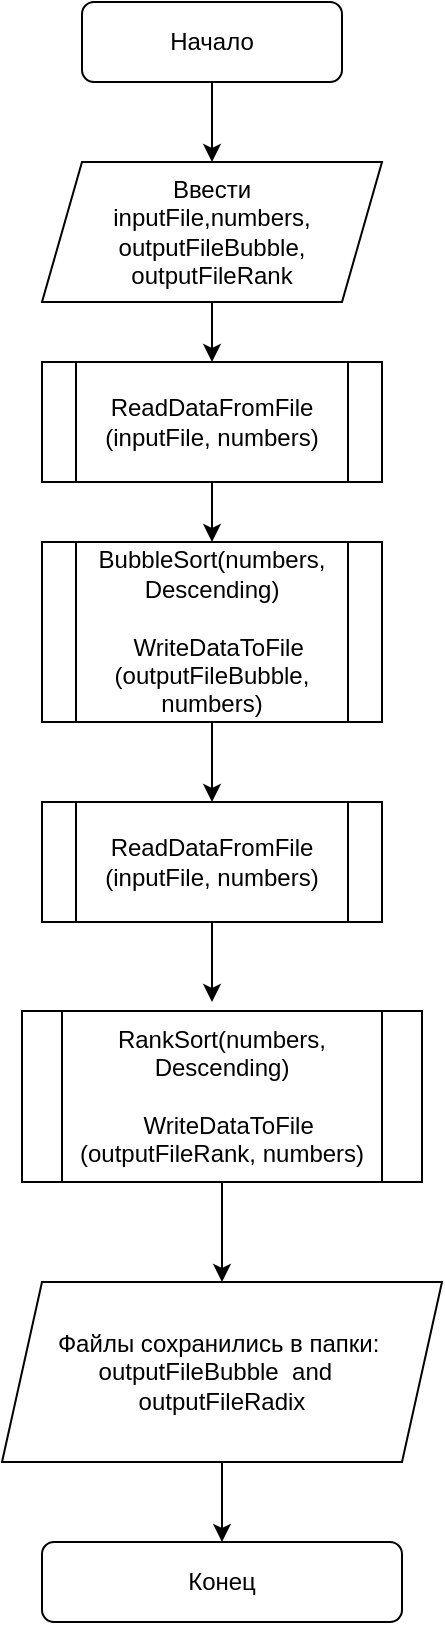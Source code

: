<mxfile version="25.0.3">
  <diagram id="Vb3qA8FEz6crejEJIcN5" name="Страница — 1">
    <mxGraphModel dx="1114" dy="566" grid="1" gridSize="10" guides="1" tooltips="1" connect="1" arrows="1" fold="1" page="1" pageScale="1" pageWidth="827" pageHeight="1169" math="0" shadow="0">
      <root>
        <mxCell id="0" />
        <mxCell id="1" parent="0" />
        <mxCell id="l_KSee1SXf0kxzWpBXSV-177" style="edgeStyle=orthogonalEdgeStyle;rounded=0;orthogonalLoop=1;jettySize=auto;html=1;" edge="1" parent="1" source="l_KSee1SXf0kxzWpBXSV-176" target="l_KSee1SXf0kxzWpBXSV-178">
          <mxGeometry relative="1" as="geometry">
            <mxPoint x="395" y="110" as="targetPoint" />
          </mxGeometry>
        </mxCell>
        <mxCell id="l_KSee1SXf0kxzWpBXSV-176" value="Начало" style="rounded=1;whiteSpace=wrap;html=1;" vertex="1" parent="1">
          <mxGeometry x="330" y="20" width="130" height="40" as="geometry" />
        </mxCell>
        <mxCell id="l_KSee1SXf0kxzWpBXSV-179" style="edgeStyle=orthogonalEdgeStyle;rounded=0;orthogonalLoop=1;jettySize=auto;html=1;" edge="1" parent="1" source="l_KSee1SXf0kxzWpBXSV-178">
          <mxGeometry relative="1" as="geometry">
            <mxPoint x="395" y="200" as="targetPoint" />
          </mxGeometry>
        </mxCell>
        <mxCell id="l_KSee1SXf0kxzWpBXSV-178" value="Ввести&lt;br&gt;inputFile,numbers,&lt;div&gt;outputFileBubble,&lt;div&gt;outputFileRank&lt;/div&gt;&lt;/div&gt;" style="shape=parallelogram;perimeter=parallelogramPerimeter;whiteSpace=wrap;html=1;fixedSize=1;" vertex="1" parent="1">
          <mxGeometry x="310" y="100" width="170" height="70" as="geometry" />
        </mxCell>
        <mxCell id="l_KSee1SXf0kxzWpBXSV-182" style="edgeStyle=orthogonalEdgeStyle;rounded=0;orthogonalLoop=1;jettySize=auto;html=1;" edge="1" parent="1" source="l_KSee1SXf0kxzWpBXSV-181" target="l_KSee1SXf0kxzWpBXSV-183">
          <mxGeometry relative="1" as="geometry">
            <mxPoint x="395" y="300" as="targetPoint" />
          </mxGeometry>
        </mxCell>
        <mxCell id="l_KSee1SXf0kxzWpBXSV-181" value="ReadDataFromFile&lt;div&gt;(inputFile, numbers)&lt;/div&gt;" style="shape=process;whiteSpace=wrap;html=1;backgroundOutline=1;" vertex="1" parent="1">
          <mxGeometry x="310" y="200" width="170" height="60" as="geometry" />
        </mxCell>
        <mxCell id="l_KSee1SXf0kxzWpBXSV-184" style="edgeStyle=orthogonalEdgeStyle;rounded=0;orthogonalLoop=1;jettySize=auto;html=1;" edge="1" parent="1" source="l_KSee1SXf0kxzWpBXSV-183">
          <mxGeometry relative="1" as="geometry">
            <mxPoint x="395" y="420" as="targetPoint" />
          </mxGeometry>
        </mxCell>
        <mxCell id="l_KSee1SXf0kxzWpBXSV-183" value="&lt;div&gt;BubbleSort(numbers, Descending)&lt;/div&gt;&lt;div&gt;&lt;br&gt;&lt;/div&gt;&lt;div&gt;&amp;nbsp; WriteDataToFile&lt;/div&gt;&lt;div&gt;(outputFileBubble, numbers)&lt;/div&gt;" style="shape=process;whiteSpace=wrap;html=1;backgroundOutline=1;" vertex="1" parent="1">
          <mxGeometry x="310" y="290" width="170" height="90" as="geometry" />
        </mxCell>
        <mxCell id="l_KSee1SXf0kxzWpBXSV-187" style="edgeStyle=orthogonalEdgeStyle;rounded=0;orthogonalLoop=1;jettySize=auto;html=1;" edge="1" parent="1" source="l_KSee1SXf0kxzWpBXSV-185">
          <mxGeometry relative="1" as="geometry">
            <mxPoint x="395" y="520" as="targetPoint" />
          </mxGeometry>
        </mxCell>
        <mxCell id="l_KSee1SXf0kxzWpBXSV-185" value="ReadDataFromFile&lt;div&gt;(inputFile, numbers)&lt;/div&gt;" style="shape=process;whiteSpace=wrap;html=1;backgroundOutline=1;" vertex="1" parent="1">
          <mxGeometry x="310" y="420" width="170" height="60" as="geometry" />
        </mxCell>
        <mxCell id="l_KSee1SXf0kxzWpBXSV-188" style="edgeStyle=orthogonalEdgeStyle;rounded=0;orthogonalLoop=1;jettySize=auto;html=1;" edge="1" parent="1" source="l_KSee1SXf0kxzWpBXSV-186" target="l_KSee1SXf0kxzWpBXSV-189">
          <mxGeometry relative="1" as="geometry">
            <mxPoint x="400" y="660" as="targetPoint" />
          </mxGeometry>
        </mxCell>
        <mxCell id="l_KSee1SXf0kxzWpBXSV-186" value="&lt;div&gt;RankSort(numbers, Descending)&lt;/div&gt;&lt;div&gt;&lt;br&gt;&lt;/div&gt;&lt;div&gt;&amp;nbsp; WriteDataToFile&lt;/div&gt;&lt;div&gt;(outputFileRank, numbers)&lt;/div&gt;" style="shape=process;whiteSpace=wrap;html=1;backgroundOutline=1;" vertex="1" parent="1">
          <mxGeometry x="300" y="524.5" width="200" height="85.5" as="geometry" />
        </mxCell>
        <mxCell id="l_KSee1SXf0kxzWpBXSV-190" style="edgeStyle=orthogonalEdgeStyle;rounded=0;orthogonalLoop=1;jettySize=auto;html=1;" edge="1" parent="1" source="l_KSee1SXf0kxzWpBXSV-189" target="l_KSee1SXf0kxzWpBXSV-191">
          <mxGeometry relative="1" as="geometry">
            <mxPoint x="400" y="790" as="targetPoint" />
          </mxGeometry>
        </mxCell>
        <mxCell id="l_KSee1SXf0kxzWpBXSV-189" value="Файлы сохранились в папки:&amp;nbsp; outputFileBubble&amp;nbsp; and&amp;nbsp;&amp;nbsp;&lt;div&gt;outputFileRadix&lt;/div&gt;" style="shape=parallelogram;perimeter=parallelogramPerimeter;whiteSpace=wrap;html=1;fixedSize=1;" vertex="1" parent="1">
          <mxGeometry x="290" y="660" width="220" height="90" as="geometry" />
        </mxCell>
        <mxCell id="l_KSee1SXf0kxzWpBXSV-191" value="Конец" style="rounded=1;whiteSpace=wrap;html=1;" vertex="1" parent="1">
          <mxGeometry x="310" y="790" width="180" height="40" as="geometry" />
        </mxCell>
      </root>
    </mxGraphModel>
  </diagram>
</mxfile>
